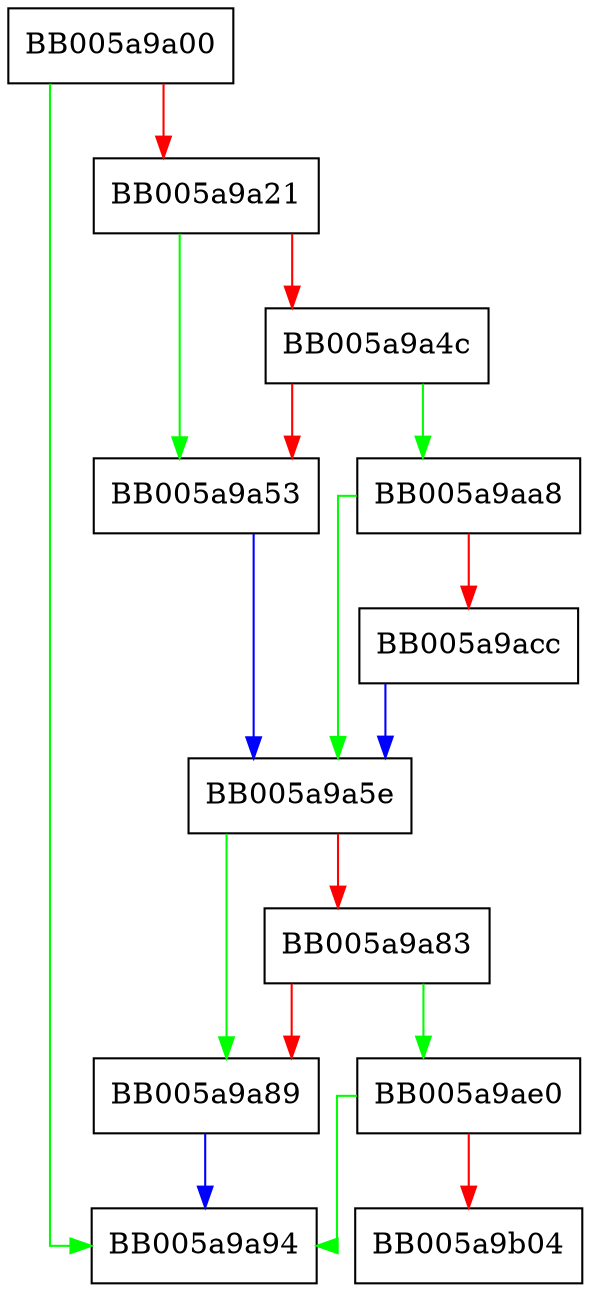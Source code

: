 digraph ERR_set_debug {
  node [shape="box"];
  graph [splines=ortho];
  BB005a9a00 -> BB005a9a94 [color="green"];
  BB005a9a00 -> BB005a9a21 [color="red"];
  BB005a9a21 -> BB005a9a53 [color="green"];
  BB005a9a21 -> BB005a9a4c [color="red"];
  BB005a9a4c -> BB005a9aa8 [color="green"];
  BB005a9a4c -> BB005a9a53 [color="red"];
  BB005a9a53 -> BB005a9a5e [color="blue"];
  BB005a9a5e -> BB005a9a89 [color="green"];
  BB005a9a5e -> BB005a9a83 [color="red"];
  BB005a9a83 -> BB005a9ae0 [color="green"];
  BB005a9a83 -> BB005a9a89 [color="red"];
  BB005a9a89 -> BB005a9a94 [color="blue"];
  BB005a9aa8 -> BB005a9a5e [color="green"];
  BB005a9aa8 -> BB005a9acc [color="red"];
  BB005a9acc -> BB005a9a5e [color="blue"];
  BB005a9ae0 -> BB005a9a94 [color="green"];
  BB005a9ae0 -> BB005a9b04 [color="red"];
}
